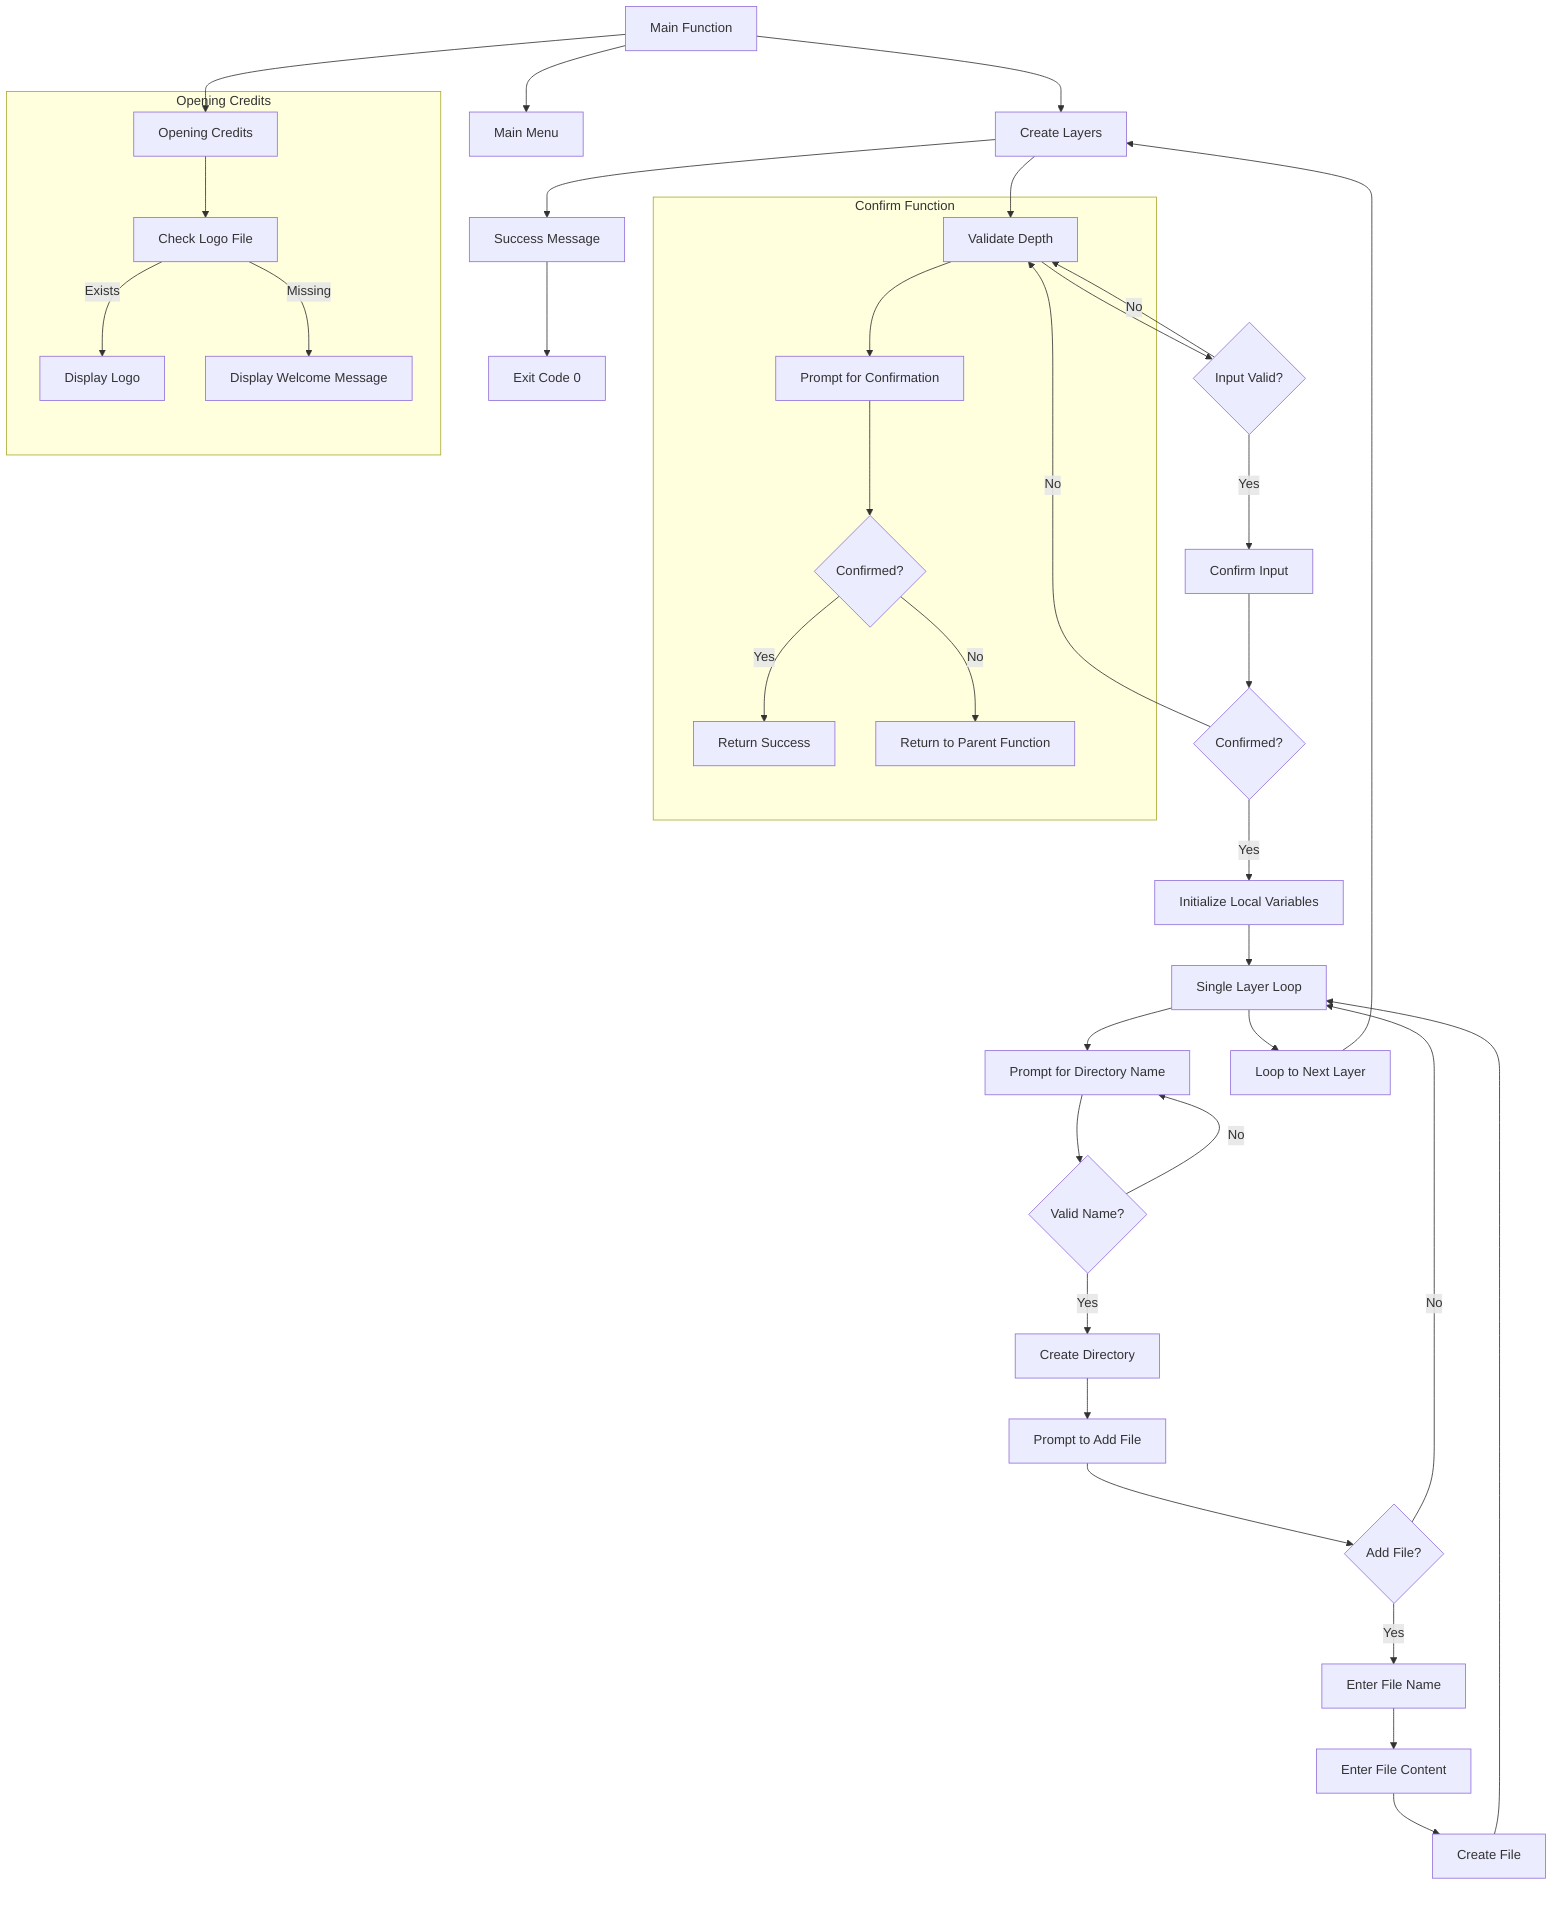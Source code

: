 graph TD
	A[Main Function]
	A --> B[Opening Credits]
	A --> C[Main Menu]
	A --> D[Create Layers]
	
	D --> E[Validate Depth]
	E --> F{Input Valid?}
	F -- Yes --> G[Confirm Input]
	F -- No --> E
	
	G --> H{Confirmed?}
	H -- Yes --> I[Initialize Local Variables]
	H -- No --> E
	
	I --> J[Single Layer Loop]
	J --> K[Prompt for Directory Name]
	K --> L{Valid Name?}
	L -- Yes --> M[Create Directory]
	L -- No --> K
	
	M --> N[Prompt to Add File]
	N --> O{Add File?}
	O -- Yes --> P[Enter File Name]
	O -- No --> J
	
	P --> Q[Enter File Content]
	Q --> R[Create File]
	R --> J
	
	J --> S[Loop to Next Layer]
	S --> D
	
	D --> T[Success Message]
	T --> U[Exit Code 0]
	
	subgraph Confirm Function
		E --> V[Prompt for Confirmation]
		V --> W{Confirmed?}
		W -- Yes --> X[Return Success]
		W -- No --> Y[Return to Parent Function]
	end

	subgraph Opening Credits
		B --> Z[Check Logo File]
		Z -- Exists --> AA[Display Logo]
		Z -- Missing --> AB[Display Welcome Message]
	end